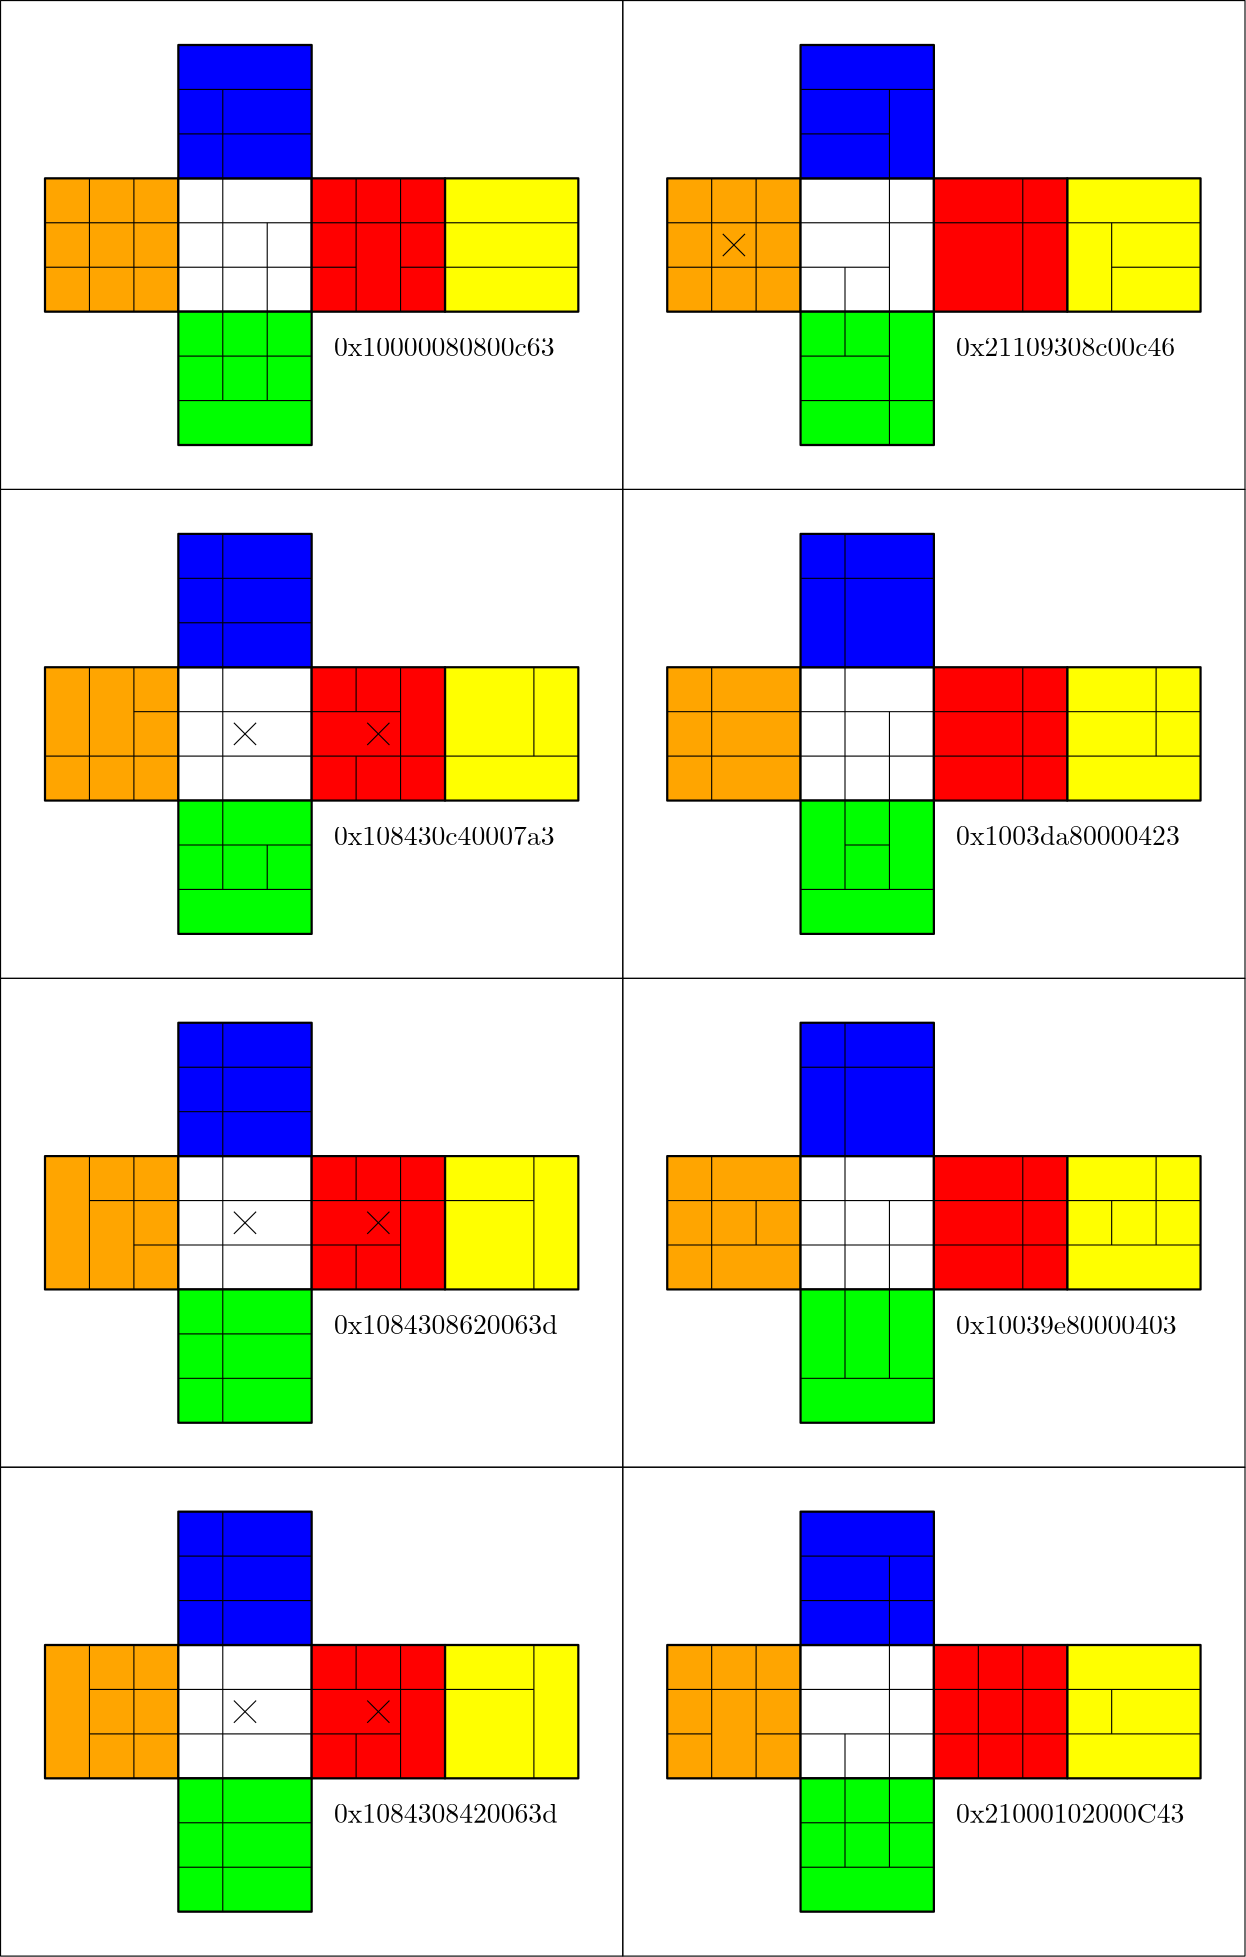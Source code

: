 <?xml version="1.0"?>
<!DOCTYPE ipe SYSTEM "ipe.dtd">
<ipe version="70218" creator="Ipe 7.2.24">
<info created="D:20221217203729" modified="D:20221221195148"/>
<ipestyle name="basic">
<symbol name="arrow/arc(spx)">
<path stroke="sym-stroke" fill="sym-stroke" pen="sym-pen">
0 0 m
-1 0.333 l
-1 -0.333 l
h
</path>
</symbol>
<symbol name="arrow/farc(spx)">
<path stroke="sym-stroke" fill="white" pen="sym-pen">
0 0 m
-1 0.333 l
-1 -0.333 l
h
</path>
</symbol>
<symbol name="arrow/ptarc(spx)">
<path stroke="sym-stroke" fill="sym-stroke" pen="sym-pen">
0 0 m
-1 0.333 l
-0.8 0 l
-1 -0.333 l
h
</path>
</symbol>
<symbol name="arrow/fptarc(spx)">
<path stroke="sym-stroke" fill="white" pen="sym-pen">
0 0 m
-1 0.333 l
-0.8 0 l
-1 -0.333 l
h
</path>
</symbol>
<symbol name="mark/circle(sx)" transformations="translations">
<path fill="sym-stroke">
0.6 0 0 0.6 0 0 e
0.4 0 0 0.4 0 0 e
</path>
</symbol>
<symbol name="mark/disk(sx)" transformations="translations">
<path fill="sym-stroke">
0.6 0 0 0.6 0 0 e
</path>
</symbol>
<symbol name="mark/fdisk(sfx)" transformations="translations">
<group>
<path fill="sym-fill">
0.5 0 0 0.5 0 0 e
</path>
<path fill="sym-stroke" fillrule="eofill">
0.6 0 0 0.6 0 0 e
0.4 0 0 0.4 0 0 e
</path>
</group>
</symbol>
<symbol name="mark/box(sx)" transformations="translations">
<path fill="sym-stroke" fillrule="eofill">
-0.6 -0.6 m
0.6 -0.6 l
0.6 0.6 l
-0.6 0.6 l
h
-0.4 -0.4 m
0.4 -0.4 l
0.4 0.4 l
-0.4 0.4 l
h
</path>
</symbol>
<symbol name="mark/square(sx)" transformations="translations">
<path fill="sym-stroke">
-0.6 -0.6 m
0.6 -0.6 l
0.6 0.6 l
-0.6 0.6 l
h
</path>
</symbol>
<symbol name="mark/fsquare(sfx)" transformations="translations">
<group>
<path fill="sym-fill">
-0.5 -0.5 m
0.5 -0.5 l
0.5 0.5 l
-0.5 0.5 l
h
</path>
<path fill="sym-stroke" fillrule="eofill">
-0.6 -0.6 m
0.6 -0.6 l
0.6 0.6 l
-0.6 0.6 l
h
-0.4 -0.4 m
0.4 -0.4 l
0.4 0.4 l
-0.4 0.4 l
h
</path>
</group>
</symbol>
<symbol name="mark/cross(sx)" transformations="translations">
<group>
<path fill="sym-stroke">
-0.43 -0.57 m
0.57 0.43 l
0.43 0.57 l
-0.57 -0.43 l
h
</path>
<path fill="sym-stroke">
-0.43 0.57 m
0.57 -0.43 l
0.43 -0.57 l
-0.57 0.43 l
h
</path>
</group>
</symbol>
<symbol name="arrow/fnormal(spx)">
<path stroke="sym-stroke" fill="white" pen="sym-pen">
0 0 m
-1 0.333 l
-1 -0.333 l
h
</path>
</symbol>
<symbol name="arrow/pointed(spx)">
<path stroke="sym-stroke" fill="sym-stroke" pen="sym-pen">
0 0 m
-1 0.333 l
-0.8 0 l
-1 -0.333 l
h
</path>
</symbol>
<symbol name="arrow/fpointed(spx)">
<path stroke="sym-stroke" fill="white" pen="sym-pen">
0 0 m
-1 0.333 l
-0.8 0 l
-1 -0.333 l
h
</path>
</symbol>
<symbol name="arrow/linear(spx)">
<path stroke="sym-stroke" pen="sym-pen">
-1 0.333 m
0 0 l
-1 -0.333 l
</path>
</symbol>
<symbol name="arrow/fdouble(spx)">
<path stroke="sym-stroke" fill="white" pen="sym-pen">
0 0 m
-1 0.333 l
-1 -0.333 l
h
-1 0 m
-2 0.333 l
-2 -0.333 l
h
</path>
</symbol>
<symbol name="arrow/double(spx)">
<path stroke="sym-stroke" fill="sym-stroke" pen="sym-pen">
0 0 m
-1 0.333 l
-1 -0.333 l
h
-1 0 m
-2 0.333 l
-2 -0.333 l
h
</path>
</symbol>
<symbol name="arrow/mid-normal(spx)">
<path stroke="sym-stroke" fill="sym-stroke" pen="sym-pen">
0.5 0 m
-0.5 0.333 l
-0.5 -0.333 l
h
</path>
</symbol>
<symbol name="arrow/mid-fnormal(spx)">
<path stroke="sym-stroke" fill="white" pen="sym-pen">
0.5 0 m
-0.5 0.333 l
-0.5 -0.333 l
h
</path>
</symbol>
<symbol name="arrow/mid-pointed(spx)">
<path stroke="sym-stroke" fill="sym-stroke" pen="sym-pen">
0.5 0 m
-0.5 0.333 l
-0.3 0 l
-0.5 -0.333 l
h
</path>
</symbol>
<symbol name="arrow/mid-fpointed(spx)">
<path stroke="sym-stroke" fill="white" pen="sym-pen">
0.5 0 m
-0.5 0.333 l
-0.3 0 l
-0.5 -0.333 l
h
</path>
</symbol>
<symbol name="arrow/mid-double(spx)">
<path stroke="sym-stroke" fill="sym-stroke" pen="sym-pen">
1 0 m
0 0.333 l
0 -0.333 l
h
0 0 m
-1 0.333 l
-1 -0.333 l
h
</path>
</symbol>
<symbol name="arrow/mid-fdouble(spx)">
<path stroke="sym-stroke" fill="white" pen="sym-pen">
1 0 m
0 0.333 l
0 -0.333 l
h
0 0 m
-1 0.333 l
-1 -0.333 l
h
</path>
</symbol>
<anglesize name="22.5 deg" value="22.5"/>
<anglesize name="30 deg" value="30"/>
<anglesize name="45 deg" value="45"/>
<anglesize name="60 deg" value="60"/>
<anglesize name="90 deg" value="90"/>
<arrowsize name="large" value="10"/>
<arrowsize name="small" value="5"/>
<arrowsize name="tiny" value="3"/>
<color name="blue" value="0 0 1"/>
<color name="brown" value="0.647 0.165 0.165"/>
<color name="darkblue" value="0 0 0.545"/>
<color name="darkcyan" value="0 0.545 0.545"/>
<color name="darkgray" value="0.663"/>
<color name="darkgreen" value="0 0.392 0"/>
<color name="darkmagenta" value="0.545 0 0.545"/>
<color name="darkorange" value="1 0.549 0"/>
<color name="darkred" value="0.545 0 0"/>
<color name="gold" value="1 0.843 0"/>
<color name="gray" value="0.745"/>
<color name="green" value="0 1 0"/>
<color name="lightblue" value="0.678 0.847 0.902"/>
<color name="lightcyan" value="0.878 1 1"/>
<color name="lightgray" value="0.827"/>
<color name="lightgreen" value="0.565 0.933 0.565"/>
<color name="lightyellow" value="1 1 0.878"/>
<color name="navy" value="0 0 0.502"/>
<color name="orange" value="1 0.647 0"/>
<color name="pink" value="1 0.753 0.796"/>
<color name="purple" value="0.627 0.125 0.941"/>
<color name="red" value="1 0 0"/>
<color name="seagreen" value="0.18 0.545 0.341"/>
<color name="turquoise" value="0.251 0.878 0.816"/>
<color name="violet" value="0.933 0.51 0.933"/>
<color name="yellow" value="1 1 0"/>
<dashstyle name="dash dot dotted" value="[4 2 1 2 1 2] 0"/>
<dashstyle name="dash dotted" value="[4 2 1 2] 0"/>
<dashstyle name="dashed" value="[4] 0"/>
<dashstyle name="dotted" value="[1 3] 0"/>
<gridsize name="10 pts (~3.5 mm)" value="10"/>
<gridsize name="14 pts (~5 mm)" value="14"/>
<gridsize name="16 pts (~6 mm)" value="16"/>
<gridsize name="20 pts (~7 mm)" value="20"/>
<gridsize name="28 pts (~10 mm)" value="28"/>
<gridsize name="32 pts (~12 mm)" value="32"/>
<gridsize name="4 pts" value="4"/>
<gridsize name="56 pts (~20 mm)" value="56"/>
<gridsize name="8 pts (~3 mm)" value="8"/>
<opacity name="10%" value="0.1"/>
<opacity name="30%" value="0.3"/>
<opacity name="50%" value="0.5"/>
<opacity name="75%" value="0.75"/>
<pen name="fat" value="1.2"/>
<pen name="heavier" value="0.8"/>
<pen name="ultrafat" value="2"/>
<symbolsize name="large" value="5"/>
<symbolsize name="small" value="2"/>
<symbolsize name="tiny" value="1.1"/>
<textsize name="Huge" value="\Huge"/>
<textsize name="LARGE" value="\LARGE"/>
<textsize name="Large" value="\Large"/>
<textsize name="footnote" value="\footnotesize"/>
<textsize name="huge" value="\huge"/>
<textsize name="large" value="\large"/>
<textsize name="small" value="\small"/>
<textsize name="tiny" value="\tiny"/>
<textstyle name="center" begin="\begin{center}" end="\end{center}"/>
<textstyle name="item" begin="\begin{itemize}\item{}" end="\end{itemize}"/>
<textstyle name="itemize" begin="\begin{itemize}" end="\end{itemize}"/>
<tiling name="falling" angle="-60" step="4" width="1"/>
<tiling name="rising" angle="30" step="4" width="1"/>
</ipestyle>
<page>
<layer name="alpha"/>
<view layers="alpha" active="alpha"/>
<path layer="alpha" matrix="1 0 0 1 -48 64" stroke="black" fill="orange" pen="heavier">
128 704 m
128 656 l
176 656 l
176 704 l
h
</path>
<path matrix="1 0 0 1 -48 64" stroke="black" fill="white" pen="heavier">
176 656 m
176 704 l
224 704 l
224 656 l
h
</path>
<path matrix="1 0 0 1 -48 64" stroke="black" fill="yellow" pen="heavier">
272 656 m
272 704 l
320 704 l
320 656 l
h
</path>
<path matrix="1 0 0 1 -48 64" stroke="black" fill="green" pen="heavier">
176 656 m
176 608 l
224 608 l
224 656 l
h
</path>
<path matrix="1 0 0 1 -48 64" stroke="black" fill="blue" pen="heavier">
176 704 m
176 752 l
224 752 l
224 704 l
h
</path>
<path matrix="1 0 0 1 -96 64" stroke="black" fill="red" pen="heavier">
272 656 m
272 704 l
320 704 l
320 656 l
h
</path>
<text matrix="1 0 0 1 -56 64" transformations="translations" pos="240 640" stroke="black" type="label" width="79.425" height="6.42" depth="0" valign="baseline">0x10000080800c63</text>
<path matrix="1 0 0 1 -48 64" stroke="black">
112 768 m
112 592 l
336 592 l
336 768 l
h
</path>
<path matrix="1 0 0 1 176 64" stroke="black" fill="orange" pen="heavier">
128 704 m
128 656 l
176 656 l
176 704 l
h
</path>
<path matrix="1 0 0 1 176 64" stroke="black" fill="white" pen="heavier">
176 656 m
176 704 l
224 704 l
224 656 l
h
</path>
<path matrix="1 0 0 1 176 64" stroke="black" fill="yellow" pen="heavier">
272 656 m
272 704 l
320 704 l
320 656 l
h
</path>
<path matrix="1 0 0 1 176 64" stroke="black" fill="green" pen="heavier">
176 656 m
176 608 l
224 608 l
224 656 l
h
</path>
<path matrix="1 0 0 1 176 64" stroke="black" fill="blue" pen="heavier">
176 704 m
176 752 l
224 752 l
224 704 l
h
</path>
<path matrix="1 0 0 1 128 64" stroke="black" fill="red" pen="heavier">
272 656 m
272 704 l
320 704 l
320 656 l
h
</path>
<text matrix="1 0 0 1 168 64" transformations="translations" pos="240 640" stroke="black" type="label" width="78.871" height="6.42" depth="0" valign="baseline">0x21109308c00c46</text>
<path matrix="1 0 0 1 176 64" stroke="black">
112 768 m
112 592 l
336 592 l
336 768 l
h
</path>
<path matrix="1 0 0 1 -48 -288" stroke="black" fill="orange" pen="heavier">
128 704 m
128 656 l
176 656 l
176 704 l
h
</path>
<path matrix="1 0 0 1 -48 -288" stroke="black" fill="white" pen="heavier">
176 656 m
176 704 l
224 704 l
224 656 l
h
</path>
<path matrix="1 0 0 1 -48 -288" stroke="black" fill="yellow" pen="heavier">
272 656 m
272 704 l
320 704 l
320 656 l
h
</path>
<path matrix="1 0 0 1 -48 -288" stroke="black" fill="green" pen="heavier">
176 656 m
176 608 l
224 608 l
224 656 l
h
</path>
<path matrix="1 0 0 1 -48 -288" stroke="black" fill="blue" pen="heavier">
176 704 m
176 752 l
224 752 l
224 704 l
h
</path>
<path matrix="1 0 0 1 -96 -288" stroke="black" fill="red" pen="heavier">
272 656 m
272 704 l
320 704 l
320 656 l
h
</path>
<text matrix="1 0 0 1 -56 -288" transformations="translations" pos="240 640" stroke="black" type="label" width="80.532" height="6.918" depth="0" valign="baseline">0x1084308620063d</text>
<path matrix="1 0 0 1 -48 -288" stroke="black">
112 768 m
112 592 l
336 592 l
336 768 l
h
</path>
<path matrix="1 0 0 1 176 -288" stroke="black" fill="orange" pen="heavier">
128 704 m
128 656 l
176 656 l
176 704 l
h
</path>
<path matrix="1 0 0 1 176 -288" stroke="black" fill="white" pen="heavier">
176 656 m
176 704 l
224 704 l
224 656 l
h
</path>
<path matrix="1 0 0 1 176 -288" stroke="black" fill="yellow" pen="heavier">
272 656 m
272 704 l
320 704 l
320 656 l
h
</path>
<path matrix="1 0 0 1 176 -288" stroke="black" fill="green" pen="heavier">
176 656 m
176 608 l
224 608 l
224 656 l
h
</path>
<path matrix="1 0 0 1 176 -288" stroke="black" fill="blue" pen="heavier">
176 704 m
176 752 l
224 752 l
224 704 l
h
</path>
<path matrix="1 0 0 1 128 -288" stroke="black" fill="red" pen="heavier">
272 656 m
272 704 l
320 704 l
320 656 l
h
</path>
<text matrix="1 0 0 1 168 -288" transformations="translations" pos="240 640" stroke="black" type="label" width="79.425" height="6.42" depth="0" valign="baseline">0x10039e80000403</text>
<path matrix="1 0 0 1 176 -288" stroke="black">
112 768 m
112 592 l
336 592 l
336 768 l
h
</path>
<path matrix="1 0 0 1 -48 -464" stroke="black" fill="orange" pen="heavier">
128 704 m
128 656 l
176 656 l
176 704 l
h
</path>
<path matrix="1 0 0 1 -48 -464" stroke="black" fill="white" pen="heavier">
176 656 m
176 704 l
224 704 l
224 656 l
h
</path>
<path matrix="1 0 0 1 -48 -464" stroke="black" fill="yellow" pen="heavier">
272 656 m
272 704 l
320 704 l
320 656 l
h
</path>
<path matrix="1 0 0 1 -48 -464" stroke="black" fill="green" pen="heavier">
176 656 m
176 608 l
224 608 l
224 656 l
h
</path>
<path matrix="1 0 0 1 -48 -464" stroke="black" fill="blue" pen="heavier">
176 704 m
176 752 l
224 752 l
224 704 l
h
</path>
<path matrix="1 0 0 1 -96 -464" stroke="black" fill="red" pen="heavier">
272 656 m
272 704 l
320 704 l
320 656 l
h
</path>
<text matrix="1 0 0 1 -56 -464" transformations="translations" pos="240 640" stroke="black" type="label" width="80.532" height="6.918" depth="0" valign="baseline">0x1084308420063d</text>
<path matrix="1 0 0 1 -48 -464" stroke="black">
112 768 m
112 592 l
336 592 l
336 768 l
h
</path>
<path matrix="1 0 0 1 176 -464" stroke="black" fill="orange" pen="heavier">
128 704 m
128 656 l
176 656 l
176 704 l
h
</path>
<path matrix="1 0 0 1 176 -464" stroke="black" fill="white" pen="heavier">
176 656 m
176 704 l
224 704 l
224 656 l
h
</path>
<path matrix="1 0 0 1 176 -464" stroke="black" fill="yellow" pen="heavier">
272 656 m
272 704 l
320 704 l
320 656 l
h
</path>
<path matrix="1 0 0 1 176 -464" stroke="black" fill="green" pen="heavier">
176 656 m
176 608 l
224 608 l
224 656 l
h
</path>
<path matrix="1 0 0 1 176 -464" stroke="black" fill="blue" pen="heavier">
176 704 m
176 752 l
224 752 l
224 704 l
h
</path>
<path matrix="1 0 0 1 128 -464" stroke="black" fill="red" pen="heavier">
272 656 m
272 704 l
320 704 l
320 656 l
h
</path>
<text matrix="1 0 0 1 168 -464" transformations="translations" pos="240 640" stroke="black" type="label" width="82.192" height="6.808" depth="0" valign="baseline">0x21000102000C43</text>
<path matrix="1 0 0 1 176 -464" stroke="black">
112 768 m
112 592 l
336 592 l
336 768 l
h
</path>
<path stroke="black">
80 752 m
272 752 l
</path>
<path stroke="black">
192 736 m
80 736 l
</path>
<path stroke="black">
208 736 m
272 736 l
</path>
<path stroke="black">
192 768 m
192 720 l
</path>
<path stroke="black">
208 768 m
208 720 l
</path>
<path stroke="black">
128 800 m
176 800 l
</path>
<path stroke="black">
96 768 m
96 720 l
</path>
<path stroke="black">
112 768 m
112 720 l
</path>
<path stroke="black">
128 688 m
176 688 l
</path>
<path stroke="black">
144 800 m
144 688 l
</path>
<path stroke="black">
128 784 m
176 784 l
</path>
<path stroke="black">
160 752 m
160 688 l
</path>
<path stroke="black">
128 704 m
176 704 l
</path>
<path matrix="0.5 0 0 0.5 228 404" stroke="black" fill="red">
192 688 m
208 672 l
</path>
<path matrix="0.5 0 0 0.5 228 404" stroke="black" fill="red">
192 672 m
208 688 l
</path>
<path stroke="black">
320 768 m
320 720 l
</path>
<path stroke="black">
336 768 m
336 720 l
</path>
<path stroke="black">
304 752 m
496 752 l
</path>
<path stroke="black">
304 736 m
384 736 l
</path>
<path stroke="black">
464 736 m
496 736 l
</path>
<path stroke="black">
464 752 m
464 720 l
</path>
<path stroke="black">
432 768 m
432 720 l
</path>
<path stroke="black">
384 800 m
384 672 l
</path>
<path stroke="black">
352 800 m
400 800 l
</path>
<path stroke="black">
384 704 m
352 704 l
</path>
<path stroke="black">
368 736 m
368 704 l
</path>
<path stroke="black">
352 784 m
384 784 l
</path>
<path stroke="black">
352 688 m
400 688 l
</path>
<path matrix="1 0 0 1 176 -112" stroke="black" fill="orange" pen="heavier">
128 704 m
128 656 l
176 656 l
176 704 l
h
</path>
<path matrix="1 0 0 1 176 -112" stroke="black" fill="white" pen="heavier">
176 656 m
176 704 l
224 704 l
224 656 l
h
</path>
<path matrix="1 0 0 1 176 -112" stroke="black" fill="yellow" pen="heavier">
272 656 m
272 704 l
320 704 l
320 656 l
h
</path>
<path matrix="1 0 0 1 176 -112" stroke="black" fill="green" pen="heavier">
176 656 m
176 608 l
224 608 l
224 656 l
h
</path>
<path matrix="1 0 0 1 176 -112" stroke="black" fill="blue" pen="heavier">
176 704 m
176 752 l
224 752 l
224 704 l
h
</path>
<path matrix="1 0 0 1 128 -112" stroke="black" fill="red" pen="heavier">
272 656 m
272 704 l
320 704 l
320 656 l
h
</path>
<text matrix="1 0 0 1 168 -112" transformations="translations" pos="240 640" stroke="black" type="label" width="80.532" height="6.918" depth="0" valign="baseline">0x1003da80000423</text>
<path matrix="1 0 0 1 176 -112" stroke="black">
112 768 m
112 592 l
336 592 l
336 768 l
h
</path>
<path matrix="1 0 0 1 224 0" stroke="black">
96 592 m
96 544 l
</path>
<path matrix="1 0 0 1 224 0" stroke="black">
80 576 m
272 576 l
</path>
<path matrix="1 0 0 1 224 0" stroke="black">
80 560 m
272 560 l
</path>
<path matrix="1 0 0 1 224 0" stroke="black">
128 512 m
176 512 l
</path>
<path matrix="1 0 0 1 224 0" stroke="black">
144 640 m
144 512 l
</path>
<path matrix="1 0 0 1 224 0" stroke="black">
160 576 m
160 512 l
</path>
<path matrix="1 0 0 1 224 0" stroke="black">
144 528 m
160 528 l
</path>
<path matrix="1 0 0 1 224 0" stroke="black">
128 624 m
176 624 l
</path>
<path matrix="1 0 0 1 224 0" stroke="black">
208 592 m
208 544 l
</path>
<path matrix="1 0 0 1 224 0" stroke="black">
256 592 m
256 560 l
</path>
<path matrix="1 0 0 1 -48 -112" stroke="black" fill="orange" pen="heavier">
128 704 m
128 656 l
176 656 l
176 704 l
h
</path>
<path matrix="1 0 0 1 -48 -112" stroke="black" fill="white" pen="heavier">
176 656 m
176 704 l
224 704 l
224 656 l
h
</path>
<path matrix="1 0 0 1 -48 -112" stroke="black" fill="yellow" pen="heavier">
272 656 m
272 704 l
320 704 l
320 656 l
h
</path>
<path matrix="1 0 0 1 -48 -112" stroke="black" fill="green" pen="heavier">
176 656 m
176 608 l
224 608 l
224 656 l
h
</path>
<path matrix="1 0 0 1 -48 -112" stroke="black" fill="blue" pen="heavier">
176 704 m
176 752 l
224 752 l
224 704 l
h
</path>
<path matrix="1 0 0 1 -96 -112" stroke="black" fill="red" pen="heavier">
272 656 m
272 704 l
320 704 l
320 656 l
h
</path>
<text matrix="1 0 0 1 -56 -112" transformations="translations" pos="240 640" stroke="black" type="label" width="79.425" height="6.42" depth="0" valign="baseline">0x108430c40007a3</text>
<path matrix="1 0 0 1 -48 -112" stroke="black">
112 768 m
112 592 l
336 592 l
336 768 l
h
</path>
<path matrix="0.5 0 0 0.5 52 228" stroke="black" fill="red">
192 688 m
208 672 l
</path>
<path matrix="0.5 0 0 0.5 52 228" stroke="black" fill="red">
192 672 m
208 688 l
</path>
<path matrix="0.5 0 0 0.5 100 228" stroke="black" fill="red">
192 688 m
208 672 l
</path>
<path matrix="0.5 0 0 0.5 100 228" stroke="black" fill="red">
192 672 m
208 688 l
</path>
<path stroke="black">
80 560 m
272 560 l
</path>
<path stroke="black">
96 592 m
96 560 l
</path>
<path stroke="black">
112 592 m
112 560 l
</path>
<path stroke="black">
112 576 m
208 576 l
</path>
<path stroke="black">
144 640 m
144 512 l
</path>
<path stroke="black">
128 512 m
176 512 l
</path>
<path stroke="black">
128 528 m
176 528 l
</path>
<path stroke="black">
160 528 m
160 512 l
</path>
<path stroke="black">
128 624 m
176 624 l
</path>
<path stroke="black">
128 608 m
176 608 l
</path>
<path stroke="black">
208 592 m
208 560 l
</path>
<path stroke="black">
192 560 m
192 544 l
</path>
<path stroke="black">
192 592 m
192 576 l
</path>
<path stroke="black">
256 592 m
256 560 l
</path>
<path stroke="black">
208 560 m
208 544 l
</path>
<path matrix="0.5 0 0 0.5 52 52" stroke="black" fill="red">
192 688 m
208 672 l
</path>
<path matrix="0.5 0 0 0.5 52 52" stroke="black" fill="red">
192 672 m
208 688 l
</path>
<path matrix="0.5 0 0 0.5 100 52" stroke="black" fill="red">
192 688 m
208 672 l
</path>
<path matrix="0.5 0 0 0.5 100 52" stroke="black" fill="red">
192 672 m
208 688 l
</path>
<path stroke="black">
96 416 m
96 368 l
</path>
<path stroke="black">
96 400 m
256 400 l
</path>
<path stroke="black">
256 416 m
256 368 l
</path>
<path stroke="black">
208 416 m
208 368 l
</path>
<path stroke="black">
192 416 m
192 400 l
</path>
<path stroke="black">
192 384 m
192 368 l
</path>
<path stroke="black">
112 416 m
112 368 l
</path>
<path stroke="black">
144 464 m
144 320 l
</path>
<path stroke="black">
128 448 m
176 448 l
</path>
<path stroke="black">
128 432 m
176 432 l
</path>
<path stroke="black">
128 352 m
176 352 l
</path>
<path stroke="black">
128 336 m
176 336 l
</path>
<path stroke="black">
304 400 m
496 400 l
</path>
<path stroke="black">
304 384 m
496 384 l
</path>
<path stroke="black">
320 416 m
320 368 l
</path>
<path stroke="black">
336 400 m
336 384 l
</path>
<path stroke="black">
368 464 m
368 336 l
</path>
<path stroke="black">
352 336 m
400 336 l
</path>
<path stroke="black">
384 336 m
384 400 l
</path>
<path stroke="black">
352 448 m
400 448 l
</path>
<path stroke="black">
432 416 m
432 368 l
</path>
<path stroke="black">
464 400 m
464 384 l
</path>
<path stroke="black">
480 416 m
480 384 l
</path>
<path matrix="0.5 0 0 0.5 52 -124" stroke="black" fill="red">
192 688 m
208 672 l
</path>
<path matrix="0.5 0 0 0.5 52 -124" stroke="black" fill="red">
192 672 m
208 688 l
</path>
<path matrix="0.5 0 0 0.5 100 -124" stroke="black" fill="red">
192 688 m
208 672 l
</path>
<path matrix="0.5 0 0 0.5 100 -124" stroke="black" fill="red">
192 672 m
208 688 l
</path>
<path stroke="black">
96 240 m
96 192 l
</path>
<path stroke="black">
256 240 m
256 192 l
</path>
<path stroke="black">
96 224 m
256 224 l
</path>
<path stroke="black">
96 208 m
208 208 l
</path>
<path stroke="black">
112 240 m
112 192 l
</path>
<path stroke="black">
144 288 m
144 144 l
</path>
<path stroke="black">
128 272 m
176 272 l
</path>
<path stroke="black">
128 256 m
176 256 l
</path>
<path stroke="black">
128 176 m
176 176 l
</path>
<path stroke="black">
128 160 m
176 160 l
</path>
<path stroke="black">
208 240 m
208 192 l
</path>
<path stroke="black">
192 240 m
192 224 l
</path>
<path stroke="black">
192 208 m
192 192 l
</path>
<path stroke="black">
112 384 m
208 384 l
</path>
<path stroke="black">
352 272 m
400 272 l
</path>
<path stroke="black">
384 272 m
384 160 l
</path>
<path stroke="black">
400 160 m
352 160 l
</path>
<path stroke="black">
368 160 m
368 208 l
</path>
<path stroke="black">
352 176 m
400 176 l
</path>
<path stroke="black">
304 224 m
496 224 l
</path>
<path stroke="black">
496 208 m
336 208 l
</path>
<path stroke="black">
320 208 m
304 208 l
</path>
<path stroke="black">
320 240 m
320 192 l
</path>
<path stroke="black">
336 240 m
336 192 l
</path>
<path stroke="black">
352 256 m
400 256 l
</path>
<path stroke="black">
416 240 m
416 192 l
</path>
<path stroke="black">
432 240 m
432 192 l
</path>
<path stroke="black">
464 224 m
464 208 l
</path>
<path stroke="black">
96 560 m
96 544 l
</path>
<path stroke="black">
112 560 m
112 544 l
</path>
</page>
</ipe>
